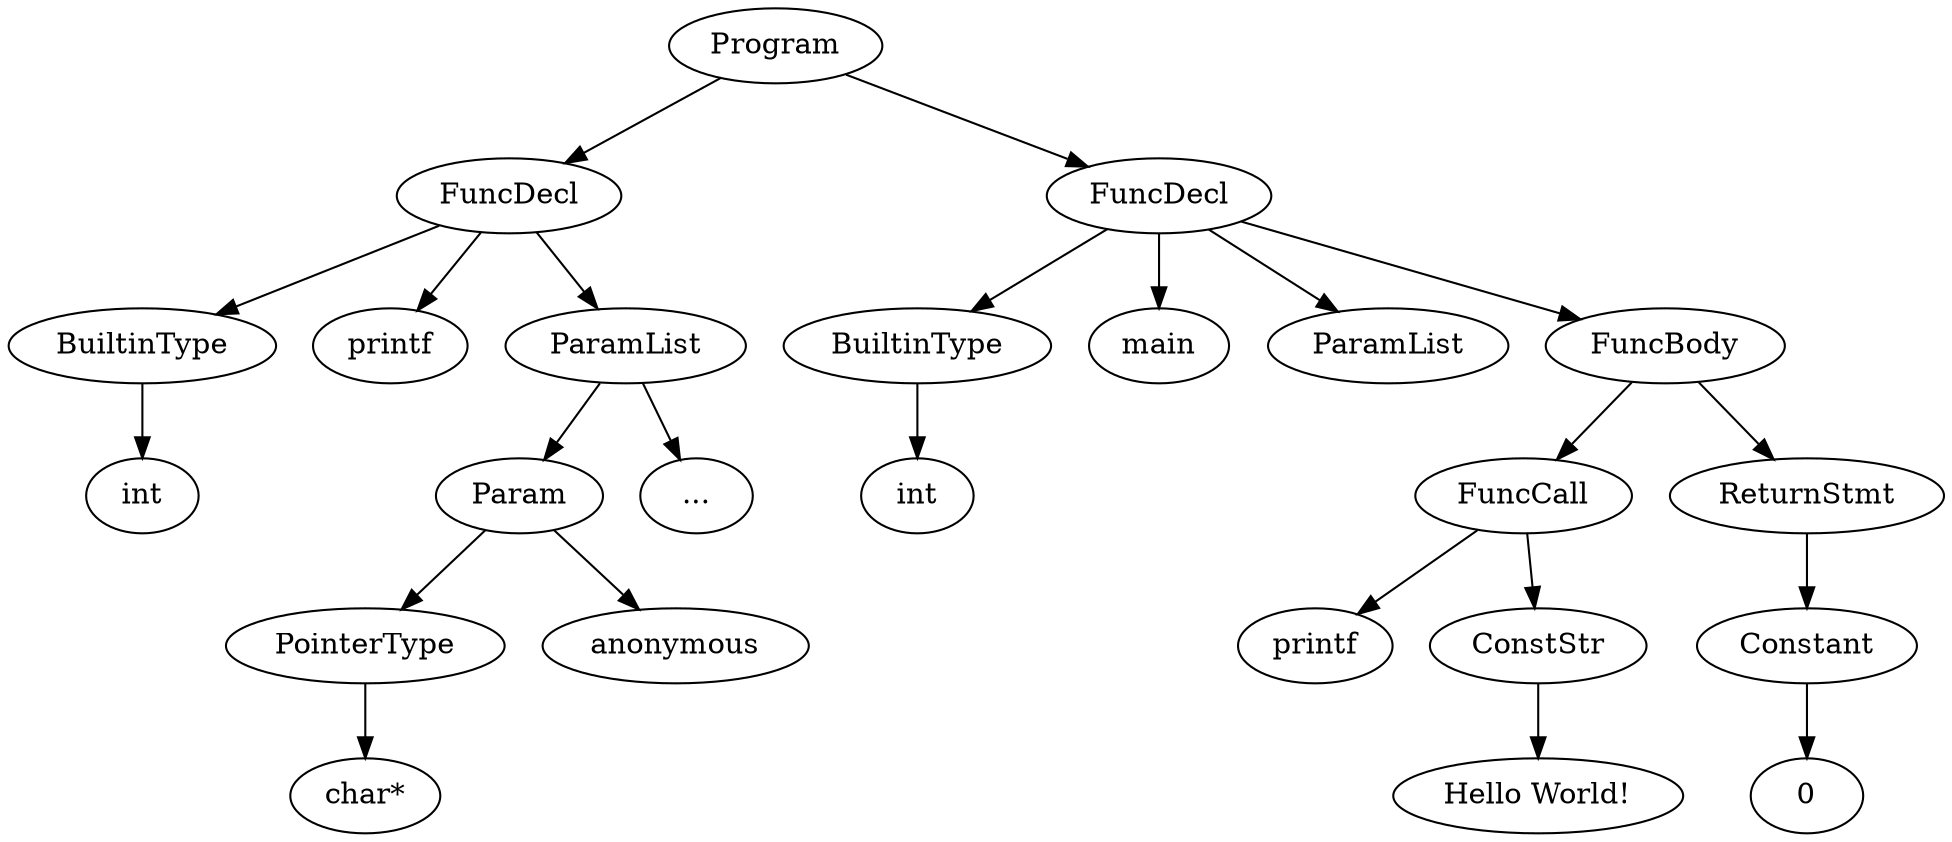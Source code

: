 digraph {
Program [label = Program]
Program -> FuncDecl_4939274224
FuncDecl_4939274224 [label = FuncDecl]
FuncDecl_4939274224 -> BuiltinType_4939274032
BuiltinType_4939274032 [label = BuiltinType]
"int_4939274032" [label = "int"]
BuiltinType_4939274032 -> "int_4939274032"
printf_4939274224[ label = printf]
FuncDecl_4939274224 -> printf_4939274224
FuncDecl_4939274224 -> ParamList_4939273888
ParamList_4939273888 [label = ParamList]
ParamList_4939273888 -> Param_4939273840
Param_4939273840 [label = Param]
Param_4939273840 -> PointerType_4939273776
PointerType_4939273776 [label = PointerType]
"char*_4939273776" [label = "char*"]
PointerType_4939273776 -> "char*_4939273776"
anonymous_4939273840 [label = anonymous]
Param_4939273840 -> anonymous_4939273840
"..._4939273888" [label = "..."]
ParamList_4939273888 -> "..._4939273888"
Program -> FuncDecl_4939274768
FuncDecl_4939274768 [label = FuncDecl]
FuncDecl_4939274768 -> BuiltinType_4939274288
BuiltinType_4939274288 [label = BuiltinType]
"int_4939274288" [label = "int"]
BuiltinType_4939274288 -> "int_4939274288"
main_4939274768[ label = main]
FuncDecl_4939274768 -> main_4939274768
FuncDecl_4939274768 -> ParamList_4939274384
ParamList_4939274384 [label = ParamList]
FuncDecl_4939274768 -> FuncBody_4939047504
FuncBody_4939047504 [label = FuncBody]
FuncBody_4939047504 -> FuncCall_4939274656
FuncCall_4939274656 [label = FuncCall]
printf_4939274656[ label = printf]
FuncCall_4939274656 -> printf_4939274656
FuncCall_4939274656 -> ConstStr_4939274528
ConstStr_4939274528 [label = ConstStr]
str_4939274528 [label = "Hello World!"]
ConstStr_4939274528 -> str_4939274528
FuncBody_4939047504 -> ReturnStmt_4939047088
ReturnStmt_4939047088 [label = ReturnStmt]
ReturnStmt_4939047088 -> Constant_4939274704
Constant_4939274704 [label = Constant]
int_4939274704 [label = "0"]
Constant_4939274704 -> int_4939274704
}

